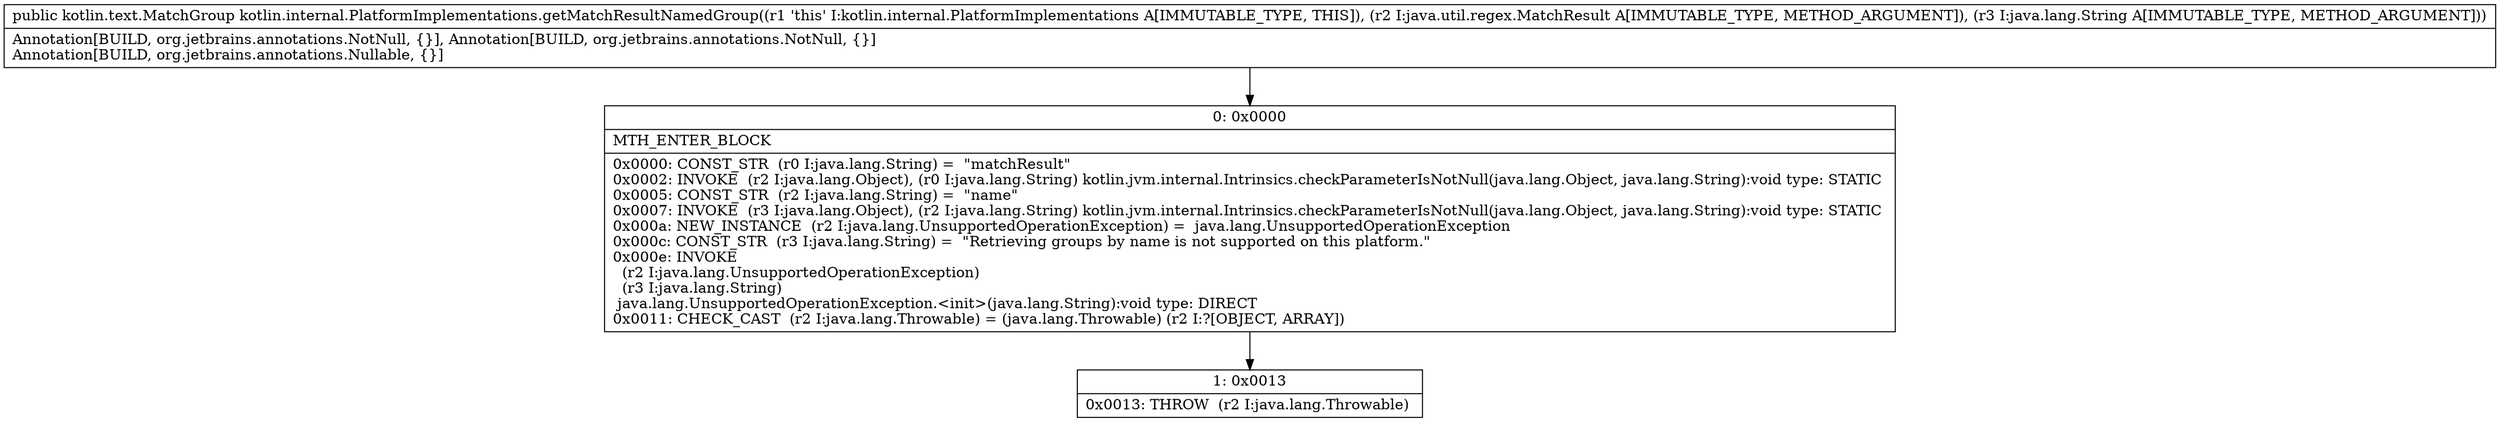 digraph "CFG forkotlin.internal.PlatformImplementations.getMatchResultNamedGroup(Ljava\/util\/regex\/MatchResult;Ljava\/lang\/String;)Lkotlin\/text\/MatchGroup;" {
Node_0 [shape=record,label="{0\:\ 0x0000|MTH_ENTER_BLOCK\l|0x0000: CONST_STR  (r0 I:java.lang.String) =  \"matchResult\" \l0x0002: INVOKE  (r2 I:java.lang.Object), (r0 I:java.lang.String) kotlin.jvm.internal.Intrinsics.checkParameterIsNotNull(java.lang.Object, java.lang.String):void type: STATIC \l0x0005: CONST_STR  (r2 I:java.lang.String) =  \"name\" \l0x0007: INVOKE  (r3 I:java.lang.Object), (r2 I:java.lang.String) kotlin.jvm.internal.Intrinsics.checkParameterIsNotNull(java.lang.Object, java.lang.String):void type: STATIC \l0x000a: NEW_INSTANCE  (r2 I:java.lang.UnsupportedOperationException) =  java.lang.UnsupportedOperationException \l0x000c: CONST_STR  (r3 I:java.lang.String) =  \"Retrieving groups by name is not supported on this platform.\" \l0x000e: INVOKE  \l  (r2 I:java.lang.UnsupportedOperationException)\l  (r3 I:java.lang.String)\l java.lang.UnsupportedOperationException.\<init\>(java.lang.String):void type: DIRECT \l0x0011: CHECK_CAST  (r2 I:java.lang.Throwable) = (java.lang.Throwable) (r2 I:?[OBJECT, ARRAY]) \l}"];
Node_1 [shape=record,label="{1\:\ 0x0013|0x0013: THROW  (r2 I:java.lang.Throwable) \l}"];
MethodNode[shape=record,label="{public kotlin.text.MatchGroup kotlin.internal.PlatformImplementations.getMatchResultNamedGroup((r1 'this' I:kotlin.internal.PlatformImplementations A[IMMUTABLE_TYPE, THIS]), (r2 I:java.util.regex.MatchResult A[IMMUTABLE_TYPE, METHOD_ARGUMENT]), (r3 I:java.lang.String A[IMMUTABLE_TYPE, METHOD_ARGUMENT]))  | Annotation[BUILD, org.jetbrains.annotations.NotNull, \{\}], Annotation[BUILD, org.jetbrains.annotations.NotNull, \{\}]\lAnnotation[BUILD, org.jetbrains.annotations.Nullable, \{\}]\l}"];
MethodNode -> Node_0;
Node_0 -> Node_1;
}

